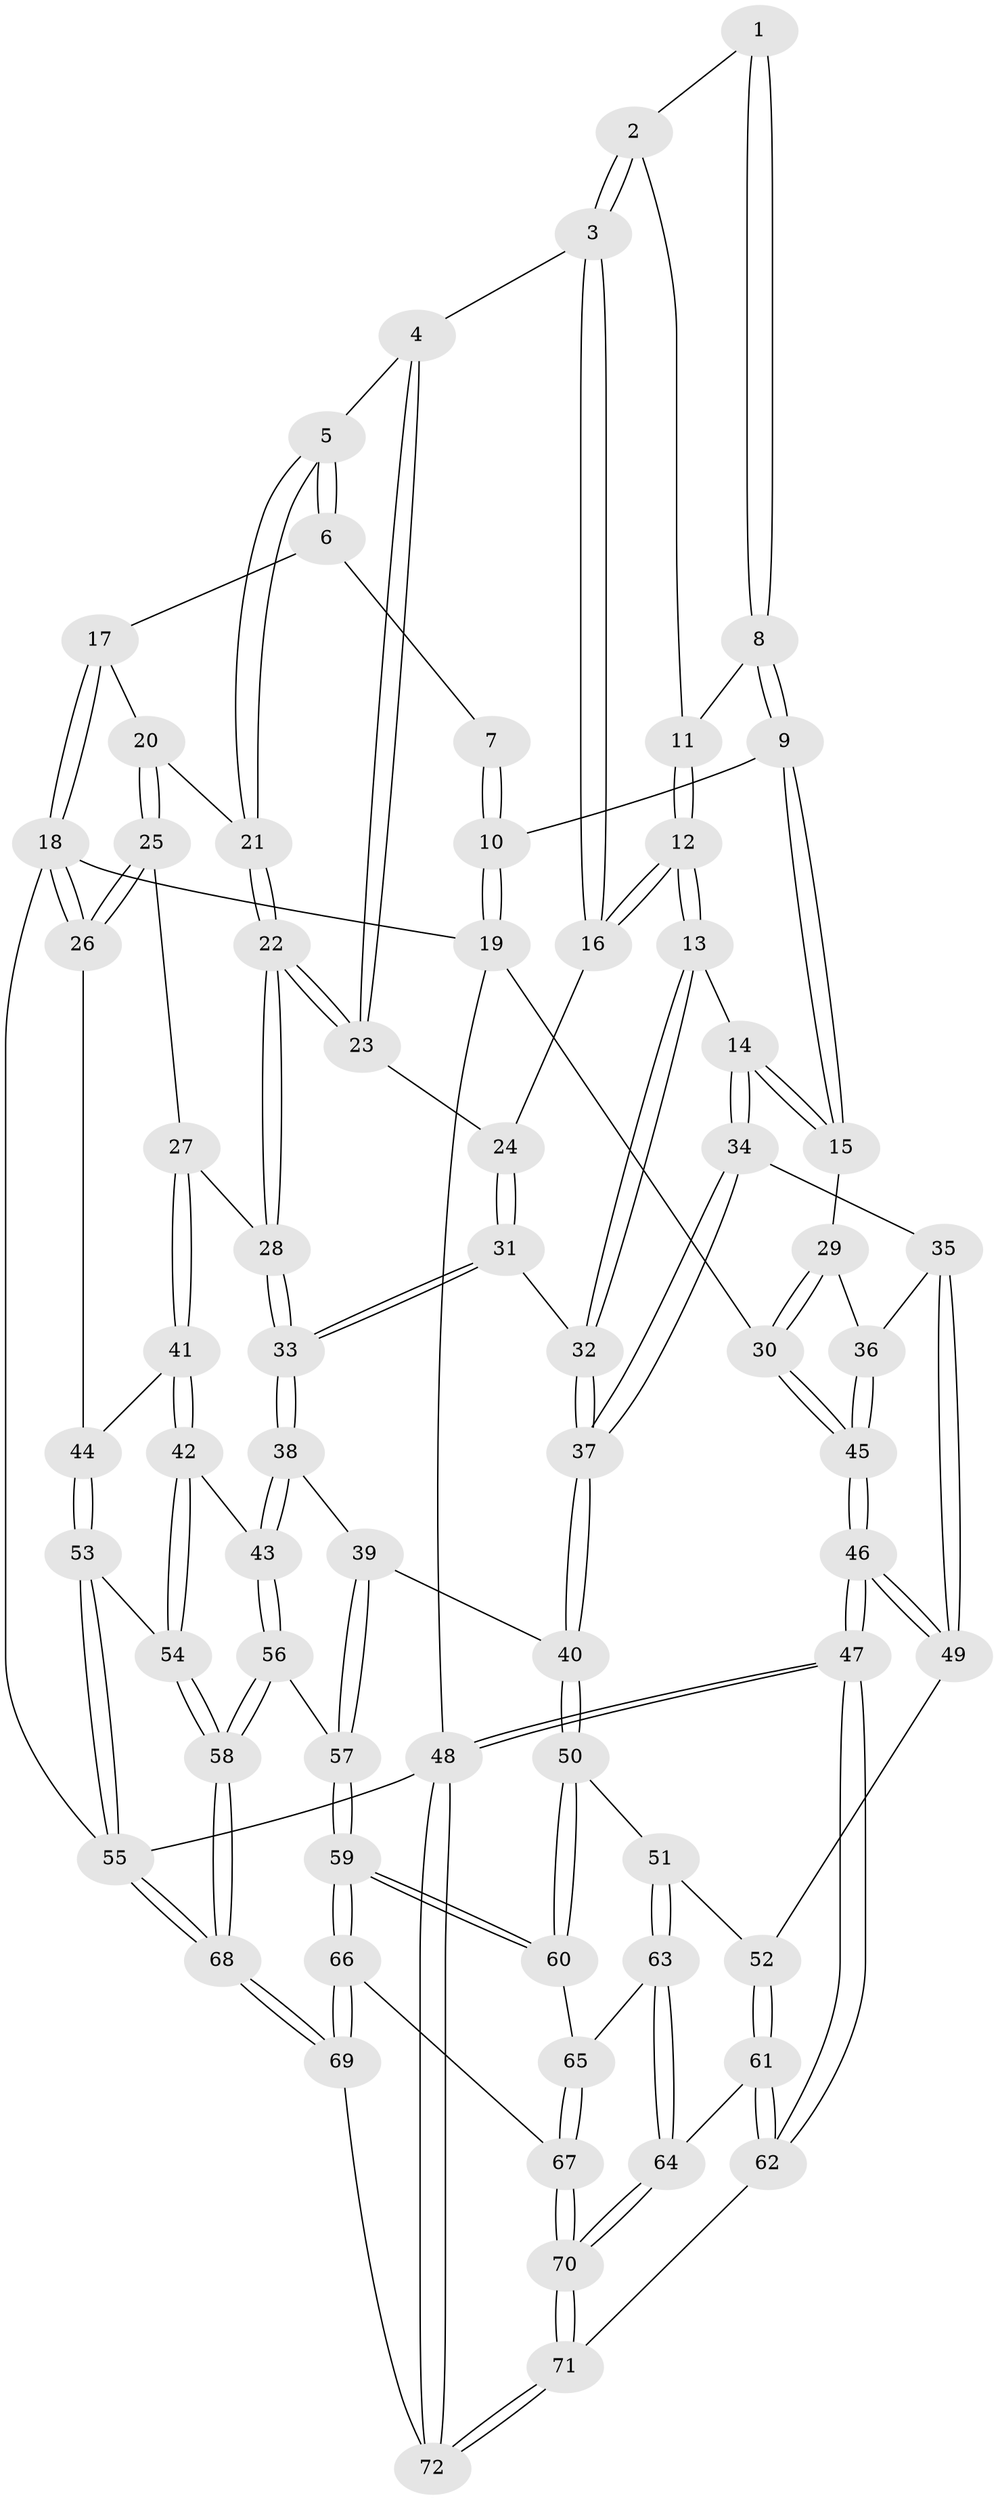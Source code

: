 // coarse degree distribution, {3: 0.046511627906976744, 4: 0.3023255813953488, 5: 0.5116279069767442, 2: 0.023255813953488372, 6: 0.11627906976744186}
// Generated by graph-tools (version 1.1) at 2025/04/03/04/25 22:04:40]
// undirected, 72 vertices, 177 edges
graph export_dot {
graph [start="1"]
  node [color=gray90,style=filled];
  1 [pos="+0.3701612389499277+0"];
  2 [pos="+0.3926693049769598+0.0071081348907168955"];
  3 [pos="+0.43683144333090074+0.11046933760670248"];
  4 [pos="+0.5490748693505818+0.07483342042923095"];
  5 [pos="+0.7147112232883669+0"];
  6 [pos="+0.7674092076002005+0"];
  7 [pos="+0.35988105332390535+0"];
  8 [pos="+0.29801907340913913+0.09521576987377314"];
  9 [pos="+0.020085416168157084+0"];
  10 [pos="+0+0"];
  11 [pos="+0.30846306818250674+0.10492267180755901"];
  12 [pos="+0.36617242596640714+0.203563096956059"];
  13 [pos="+0.3004130971896954+0.2883571593399525"];
  14 [pos="+0.23025436459036275+0.29909704639343515"];
  15 [pos="+0.19198138549837235+0.29223561380133645"];
  16 [pos="+0.39268617781774756+0.19021192722168828"];
  17 [pos="+0.8154816040437557+0"];
  18 [pos="+1+0"];
  19 [pos="+0+0"];
  20 [pos="+0.8362802739235249+0.19341605420140026"];
  21 [pos="+0.7006655689521138+0.1617596573423563"];
  22 [pos="+0.6701526619989078+0.26353202765602585"];
  23 [pos="+0.5654023163666927+0.2302077839020907"];
  24 [pos="+0.5280565568519389+0.24014541588398658"];
  25 [pos="+0.8749817615393337+0.2629709656970156"];
  26 [pos="+1+0.2440649950679584"];
  27 [pos="+0.7294102662860233+0.3516747148475312"];
  28 [pos="+0.7075567020517741+0.34141352459133956"];
  29 [pos="+0.18171712045072877+0.3011121455283467"];
  30 [pos="+0+0.24612131828158967"];
  31 [pos="+0.4796513816606548+0.3882980487469659"];
  32 [pos="+0.3965545373654386+0.3801228807811263"];
  33 [pos="+0.5501187390444119+0.43454329862659724"];
  34 [pos="+0.2598955389705229+0.49925576167871094"];
  35 [pos="+0.16279896915620182+0.5122445217956618"];
  36 [pos="+0.08954921794208925+0.40574920076694426"];
  37 [pos="+0.3472497078929039+0.5889609486619827"];
  38 [pos="+0.5456182362328962+0.5786232860837391"];
  39 [pos="+0.46314518485848716+0.6166800799529328"];
  40 [pos="+0.3576760250948119+0.6271189049104087"];
  41 [pos="+0.8011418662288826+0.48943623836252725"];
  42 [pos="+0.783751956093276+0.5851788065724811"];
  43 [pos="+0.6715113095041901+0.6338578475443581"];
  44 [pos="+1+0.3838160422179522"];
  45 [pos="+0+0.5189979463708229"];
  46 [pos="+0+0.6736530023618988"];
  47 [pos="+0+1"];
  48 [pos="+0+1"];
  49 [pos="+0.1371099584693289+0.673386544050333"];
  50 [pos="+0.34427658000875166+0.6441071899144698"];
  51 [pos="+0.23678344812025048+0.6962084625612167"];
  52 [pos="+0.1969714418143864+0.6960923830669334"];
  53 [pos="+1+0.7502693480792516"];
  54 [pos="+0.9477217915208871+0.7252634695811802"];
  55 [pos="+1+1"];
  56 [pos="+0.6506092615037918+0.7936443207237672"];
  57 [pos="+0.5383620922050123+0.80076870541775"];
  58 [pos="+0.7301529501779712+0.9128800001121872"];
  59 [pos="+0.4888034704444559+0.836352664301026"];
  60 [pos="+0.4129313593547016+0.8011610247833193"];
  61 [pos="+0.13832755076423947+0.9011545380077316"];
  62 [pos="+0.12040405370716134+0.9119944811386042"];
  63 [pos="+0.2832143716043058+0.8630468935851536"];
  64 [pos="+0.2587994826949244+0.911357931048989"];
  65 [pos="+0.3598248981857611+0.860543840252995"];
  66 [pos="+0.48567159919963865+0.9602177519371028"];
  67 [pos="+0.398386785195496+0.9380597330116022"];
  68 [pos="+0.7097525346540277+1"];
  69 [pos="+0.6442781581997753+1"];
  70 [pos="+0.28914240919425005+0.9895255226393801"];
  71 [pos="+0.2730905652078373+1"];
  72 [pos="+0.27153494074596196+1"];
  1 -- 2;
  1 -- 8;
  1 -- 8;
  2 -- 3;
  2 -- 3;
  2 -- 11;
  3 -- 4;
  3 -- 16;
  3 -- 16;
  4 -- 5;
  4 -- 23;
  4 -- 23;
  5 -- 6;
  5 -- 6;
  5 -- 21;
  5 -- 21;
  6 -- 7;
  6 -- 17;
  7 -- 10;
  7 -- 10;
  8 -- 9;
  8 -- 9;
  8 -- 11;
  9 -- 10;
  9 -- 15;
  9 -- 15;
  10 -- 19;
  10 -- 19;
  11 -- 12;
  11 -- 12;
  12 -- 13;
  12 -- 13;
  12 -- 16;
  12 -- 16;
  13 -- 14;
  13 -- 32;
  13 -- 32;
  14 -- 15;
  14 -- 15;
  14 -- 34;
  14 -- 34;
  15 -- 29;
  16 -- 24;
  17 -- 18;
  17 -- 18;
  17 -- 20;
  18 -- 19;
  18 -- 26;
  18 -- 26;
  18 -- 55;
  19 -- 30;
  19 -- 48;
  20 -- 21;
  20 -- 25;
  20 -- 25;
  21 -- 22;
  21 -- 22;
  22 -- 23;
  22 -- 23;
  22 -- 28;
  22 -- 28;
  23 -- 24;
  24 -- 31;
  24 -- 31;
  25 -- 26;
  25 -- 26;
  25 -- 27;
  26 -- 44;
  27 -- 28;
  27 -- 41;
  27 -- 41;
  28 -- 33;
  28 -- 33;
  29 -- 30;
  29 -- 30;
  29 -- 36;
  30 -- 45;
  30 -- 45;
  31 -- 32;
  31 -- 33;
  31 -- 33;
  32 -- 37;
  32 -- 37;
  33 -- 38;
  33 -- 38;
  34 -- 35;
  34 -- 37;
  34 -- 37;
  35 -- 36;
  35 -- 49;
  35 -- 49;
  36 -- 45;
  36 -- 45;
  37 -- 40;
  37 -- 40;
  38 -- 39;
  38 -- 43;
  38 -- 43;
  39 -- 40;
  39 -- 57;
  39 -- 57;
  40 -- 50;
  40 -- 50;
  41 -- 42;
  41 -- 42;
  41 -- 44;
  42 -- 43;
  42 -- 54;
  42 -- 54;
  43 -- 56;
  43 -- 56;
  44 -- 53;
  44 -- 53;
  45 -- 46;
  45 -- 46;
  46 -- 47;
  46 -- 47;
  46 -- 49;
  46 -- 49;
  47 -- 48;
  47 -- 48;
  47 -- 62;
  47 -- 62;
  48 -- 72;
  48 -- 72;
  48 -- 55;
  49 -- 52;
  50 -- 51;
  50 -- 60;
  50 -- 60;
  51 -- 52;
  51 -- 63;
  51 -- 63;
  52 -- 61;
  52 -- 61;
  53 -- 54;
  53 -- 55;
  53 -- 55;
  54 -- 58;
  54 -- 58;
  55 -- 68;
  55 -- 68;
  56 -- 57;
  56 -- 58;
  56 -- 58;
  57 -- 59;
  57 -- 59;
  58 -- 68;
  58 -- 68;
  59 -- 60;
  59 -- 60;
  59 -- 66;
  59 -- 66;
  60 -- 65;
  61 -- 62;
  61 -- 62;
  61 -- 64;
  62 -- 71;
  63 -- 64;
  63 -- 64;
  63 -- 65;
  64 -- 70;
  64 -- 70;
  65 -- 67;
  65 -- 67;
  66 -- 67;
  66 -- 69;
  66 -- 69;
  67 -- 70;
  67 -- 70;
  68 -- 69;
  68 -- 69;
  69 -- 72;
  70 -- 71;
  70 -- 71;
  71 -- 72;
  71 -- 72;
}
